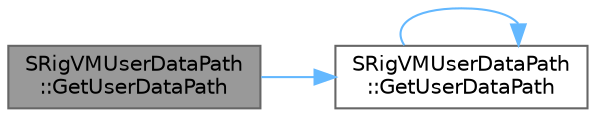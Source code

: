 digraph "SRigVMUserDataPath::GetUserDataPath"
{
 // INTERACTIVE_SVG=YES
 // LATEX_PDF_SIZE
  bgcolor="transparent";
  edge [fontname=Helvetica,fontsize=10,labelfontname=Helvetica,labelfontsize=10];
  node [fontname=Helvetica,fontsize=10,shape=box,height=0.2,width=0.4];
  rankdir="LR";
  Node1 [id="Node000001",label="SRigVMUserDataPath\l::GetUserDataPath",height=0.2,width=0.4,color="gray40", fillcolor="grey60", style="filled", fontcolor="black",tooltip=" "];
  Node1 -> Node2 [id="edge1_Node000001_Node000002",color="steelblue1",style="solid",tooltip=" "];
  Node2 [id="Node000002",label="SRigVMUserDataPath\l::GetUserDataPath",height=0.2,width=0.4,color="grey40", fillcolor="white", style="filled",URL="$d3/db4/classSRigVMUserDataPath.html#aa28022aff1d570c25a67ec8e085a32c6",tooltip=" "];
  Node2 -> Node2 [id="edge2_Node000002_Node000002",color="steelblue1",style="solid",tooltip=" "];
}
